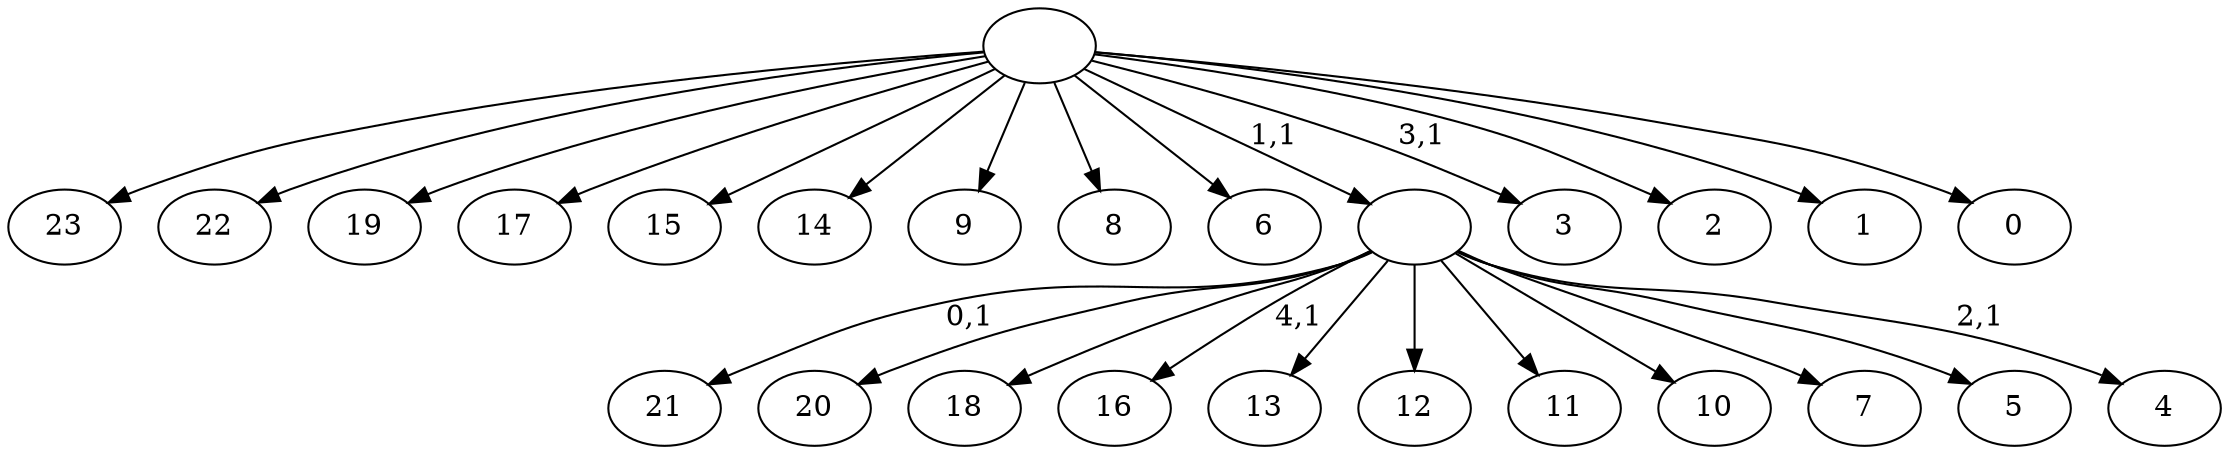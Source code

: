 digraph T {
	29 [label="23"]
	28 [label="22"]
	27 [label="21"]
	25 [label="20"]
	24 [label="19"]
	23 [label="18"]
	22 [label="17"]
	21 [label="16"]
	19 [label="15"]
	18 [label="14"]
	17 [label="13"]
	16 [label="12"]
	15 [label="11"]
	14 [label="10"]
	13 [label="9"]
	12 [label="8"]
	11 [label="7"]
	10 [label="6"]
	9 [label="5"]
	8 [label="4"]
	6 [label=""]
	5 [label="3"]
	3 [label="2"]
	2 [label="1"]
	1 [label="0"]
	0 [label=""]
	6 -> 8 [label="2,1"]
	6 -> 21 [label="4,1"]
	6 -> 27 [label="0,1"]
	6 -> 25 [label=""]
	6 -> 23 [label=""]
	6 -> 17 [label=""]
	6 -> 16 [label=""]
	6 -> 15 [label=""]
	6 -> 14 [label=""]
	6 -> 11 [label=""]
	6 -> 9 [label=""]
	0 -> 5 [label="3,1"]
	0 -> 29 [label=""]
	0 -> 28 [label=""]
	0 -> 24 [label=""]
	0 -> 22 [label=""]
	0 -> 19 [label=""]
	0 -> 18 [label=""]
	0 -> 13 [label=""]
	0 -> 12 [label=""]
	0 -> 10 [label=""]
	0 -> 6 [label="1,1"]
	0 -> 3 [label=""]
	0 -> 2 [label=""]
	0 -> 1 [label=""]
}
